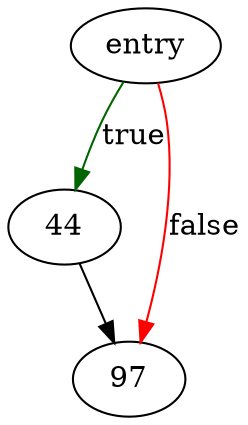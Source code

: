 digraph "sqlite3AllocateIndexObject" {
	// Node definitions.
	4 [label=entry];
	44;
	97;

	// Edge definitions.
	4 -> 44 [
		color=darkgreen
		label=true
	];
	4 -> 97 [
		color=red
		label=false
	];
	44 -> 97;
}